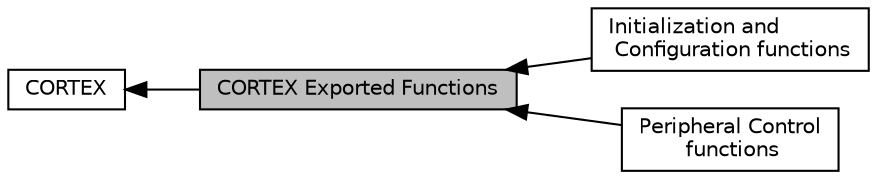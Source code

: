 digraph "CORTEX Exported Functions"
{
  edge [fontname="Helvetica",fontsize="10",labelfontname="Helvetica",labelfontsize="10"];
  node [fontname="Helvetica",fontsize="10",shape=box];
  rankdir=LR;
  Node1 [label="CORTEX Exported Functions",height=0.2,width=0.4,color="black", fillcolor="grey75", style="filled", fontcolor="black",tooltip=" "];
  Node2 [label="CORTEX",height=0.2,width=0.4,color="black", fillcolor="white", style="filled",URL="$group___c_o_r_t_e_x.html",tooltip="CORTEX HAL module driver."];
  Node3 [label="Initialization and\l Configuration functions",height=0.2,width=0.4,color="black", fillcolor="white", style="filled",URL="$group___c_o_r_t_e_x___exported___functions___group1.html",tooltip="Initialization and Configuration functions."];
  Node4 [label="Peripheral Control\l functions",height=0.2,width=0.4,color="black", fillcolor="white", style="filled",URL="$group___c_o_r_t_e_x___exported___functions___group2.html",tooltip="Cortex control functions."];
  Node2->Node1 [shape=plaintext, dir="back", style="solid"];
  Node1->Node3 [shape=plaintext, dir="back", style="solid"];
  Node1->Node4 [shape=plaintext, dir="back", style="solid"];
}
